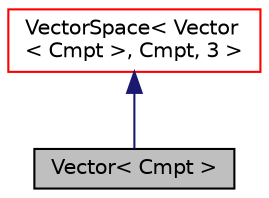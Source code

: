 digraph "Vector&lt; Cmpt &gt;"
{
  bgcolor="transparent";
  edge [fontname="Helvetica",fontsize="10",labelfontname="Helvetica",labelfontsize="10"];
  node [fontname="Helvetica",fontsize="10",shape=record];
  Node1 [label="Vector\< Cmpt \>",height=0.2,width=0.4,color="black", fillcolor="grey75", style="filled", fontcolor="black"];
  Node2 -> Node1 [dir="back",color="midnightblue",fontsize="10",style="solid",fontname="Helvetica"];
  Node2 [label="VectorSpace\< Vector\l\< Cmpt \>, Cmpt, 3 \>",height=0.2,width=0.4,color="red",URL="$a02888.html"];
}
